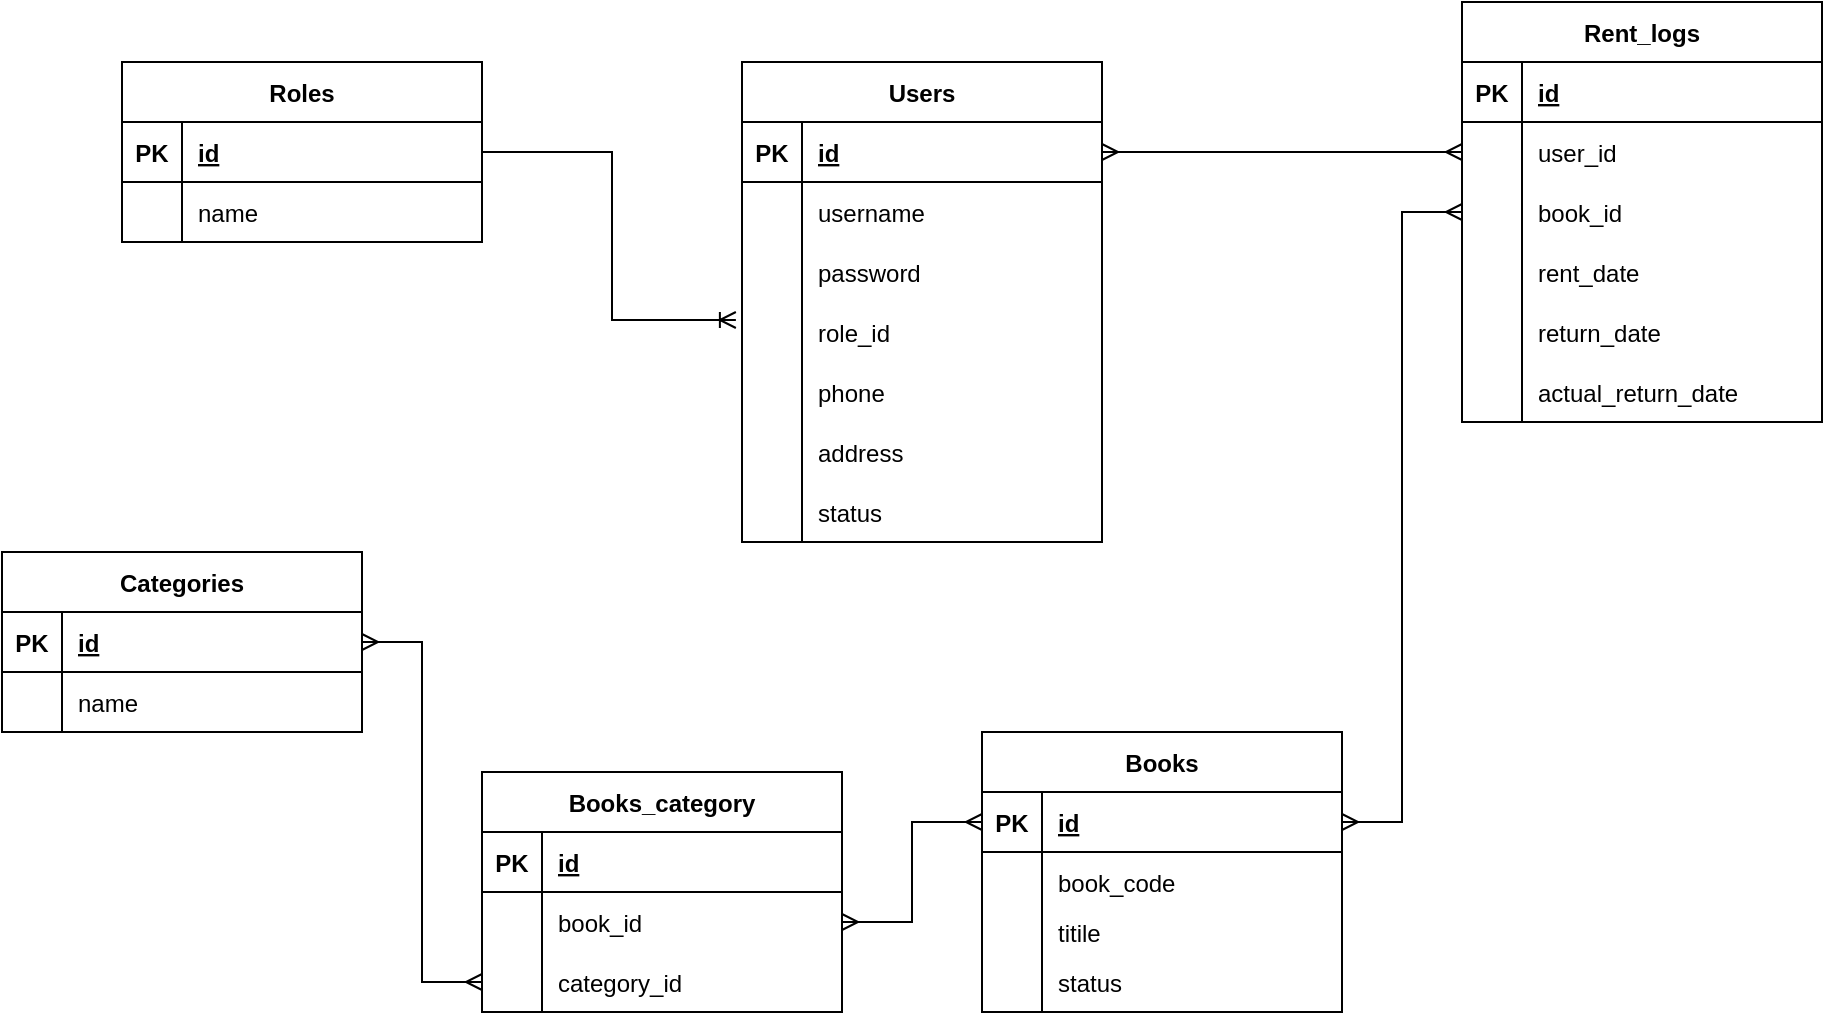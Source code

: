<mxfile version="18.1.3" type="device"><diagram id="Ax_fe0O2EvvG6XMvLi18" name="Page-1"><mxGraphModel dx="1422" dy="762" grid="1" gridSize="10" guides="1" tooltips="1" connect="1" arrows="1" fold="1" page="1" pageScale="1" pageWidth="827" pageHeight="1169" math="0" shadow="0"><root><mxCell id="0"/><mxCell id="1" parent="0"/><mxCell id="Ur9RmU40ptMVduxmUcYu-1" value="Roles" style="shape=table;startSize=30;container=1;collapsible=1;childLayout=tableLayout;fixedRows=1;rowLines=0;fontStyle=1;align=center;resizeLast=1;" parent="1" vertex="1"><mxGeometry x="100" y="110" width="180" height="90" as="geometry"/></mxCell><mxCell id="Ur9RmU40ptMVduxmUcYu-2" value="" style="shape=tableRow;horizontal=0;startSize=0;swimlaneHead=0;swimlaneBody=0;fillColor=none;collapsible=0;dropTarget=0;points=[[0,0.5],[1,0.5]];portConstraint=eastwest;top=0;left=0;right=0;bottom=1;" parent="Ur9RmU40ptMVduxmUcYu-1" vertex="1"><mxGeometry y="30" width="180" height="30" as="geometry"/></mxCell><mxCell id="Ur9RmU40ptMVduxmUcYu-3" value="PK" style="shape=partialRectangle;connectable=0;fillColor=none;top=0;left=0;bottom=0;right=0;fontStyle=1;overflow=hidden;" parent="Ur9RmU40ptMVduxmUcYu-2" vertex="1"><mxGeometry width="30" height="30" as="geometry"><mxRectangle width="30" height="30" as="alternateBounds"/></mxGeometry></mxCell><mxCell id="Ur9RmU40ptMVduxmUcYu-4" value="id" style="shape=partialRectangle;connectable=0;fillColor=none;top=0;left=0;bottom=0;right=0;align=left;spacingLeft=6;fontStyle=5;overflow=hidden;" parent="Ur9RmU40ptMVduxmUcYu-2" vertex="1"><mxGeometry x="30" width="150" height="30" as="geometry"><mxRectangle width="150" height="30" as="alternateBounds"/></mxGeometry></mxCell><mxCell id="Ur9RmU40ptMVduxmUcYu-5" value="" style="shape=tableRow;horizontal=0;startSize=0;swimlaneHead=0;swimlaneBody=0;fillColor=none;collapsible=0;dropTarget=0;points=[[0,0.5],[1,0.5]];portConstraint=eastwest;top=0;left=0;right=0;bottom=0;" parent="Ur9RmU40ptMVduxmUcYu-1" vertex="1"><mxGeometry y="60" width="180" height="30" as="geometry"/></mxCell><mxCell id="Ur9RmU40ptMVduxmUcYu-6" value="" style="shape=partialRectangle;connectable=0;fillColor=none;top=0;left=0;bottom=0;right=0;editable=1;overflow=hidden;" parent="Ur9RmU40ptMVduxmUcYu-5" vertex="1"><mxGeometry width="30" height="30" as="geometry"><mxRectangle width="30" height="30" as="alternateBounds"/></mxGeometry></mxCell><mxCell id="Ur9RmU40ptMVduxmUcYu-7" value="name" style="shape=partialRectangle;connectable=0;fillColor=none;top=0;left=0;bottom=0;right=0;align=left;spacingLeft=6;overflow=hidden;" parent="Ur9RmU40ptMVduxmUcYu-5" vertex="1"><mxGeometry x="30" width="150" height="30" as="geometry"><mxRectangle width="150" height="30" as="alternateBounds"/></mxGeometry></mxCell><mxCell id="Ur9RmU40ptMVduxmUcYu-14" value="Users" style="shape=table;startSize=30;container=1;collapsible=1;childLayout=tableLayout;fixedRows=1;rowLines=0;fontStyle=1;align=center;resizeLast=1;" parent="1" vertex="1"><mxGeometry x="410" y="110" width="180" height="240" as="geometry"/></mxCell><mxCell id="Ur9RmU40ptMVduxmUcYu-15" value="" style="shape=tableRow;horizontal=0;startSize=0;swimlaneHead=0;swimlaneBody=0;fillColor=none;collapsible=0;dropTarget=0;points=[[0,0.5],[1,0.5]];portConstraint=eastwest;top=0;left=0;right=0;bottom=1;" parent="Ur9RmU40ptMVduxmUcYu-14" vertex="1"><mxGeometry y="30" width="180" height="30" as="geometry"/></mxCell><mxCell id="Ur9RmU40ptMVduxmUcYu-16" value="PK" style="shape=partialRectangle;connectable=0;fillColor=none;top=0;left=0;bottom=0;right=0;fontStyle=1;overflow=hidden;" parent="Ur9RmU40ptMVduxmUcYu-15" vertex="1"><mxGeometry width="30" height="30" as="geometry"><mxRectangle width="30" height="30" as="alternateBounds"/></mxGeometry></mxCell><mxCell id="Ur9RmU40ptMVduxmUcYu-17" value="id" style="shape=partialRectangle;connectable=0;fillColor=none;top=0;left=0;bottom=0;right=0;align=left;spacingLeft=6;fontStyle=5;overflow=hidden;" parent="Ur9RmU40ptMVduxmUcYu-15" vertex="1"><mxGeometry x="30" width="150" height="30" as="geometry"><mxRectangle width="150" height="30" as="alternateBounds"/></mxGeometry></mxCell><mxCell id="Ur9RmU40ptMVduxmUcYu-18" value="" style="shape=tableRow;horizontal=0;startSize=0;swimlaneHead=0;swimlaneBody=0;fillColor=none;collapsible=0;dropTarget=0;points=[[0,0.5],[1,0.5]];portConstraint=eastwest;top=0;left=0;right=0;bottom=0;" parent="Ur9RmU40ptMVduxmUcYu-14" vertex="1"><mxGeometry y="60" width="180" height="30" as="geometry"/></mxCell><mxCell id="Ur9RmU40ptMVduxmUcYu-19" value="" style="shape=partialRectangle;connectable=0;fillColor=none;top=0;left=0;bottom=0;right=0;editable=1;overflow=hidden;" parent="Ur9RmU40ptMVduxmUcYu-18" vertex="1"><mxGeometry width="30" height="30" as="geometry"><mxRectangle width="30" height="30" as="alternateBounds"/></mxGeometry></mxCell><mxCell id="Ur9RmU40ptMVduxmUcYu-20" value="username" style="shape=partialRectangle;connectable=0;fillColor=none;top=0;left=0;bottom=0;right=0;align=left;spacingLeft=6;overflow=hidden;" parent="Ur9RmU40ptMVduxmUcYu-18" vertex="1"><mxGeometry x="30" width="150" height="30" as="geometry"><mxRectangle width="150" height="30" as="alternateBounds"/></mxGeometry></mxCell><mxCell id="Ur9RmU40ptMVduxmUcYu-21" value="" style="shape=tableRow;horizontal=0;startSize=0;swimlaneHead=0;swimlaneBody=0;fillColor=none;collapsible=0;dropTarget=0;points=[[0,0.5],[1,0.5]];portConstraint=eastwest;top=0;left=0;right=0;bottom=0;" parent="Ur9RmU40ptMVduxmUcYu-14" vertex="1"><mxGeometry y="90" width="180" height="30" as="geometry"/></mxCell><mxCell id="Ur9RmU40ptMVduxmUcYu-22" value="" style="shape=partialRectangle;connectable=0;fillColor=none;top=0;left=0;bottom=0;right=0;editable=1;overflow=hidden;" parent="Ur9RmU40ptMVduxmUcYu-21" vertex="1"><mxGeometry width="30" height="30" as="geometry"><mxRectangle width="30" height="30" as="alternateBounds"/></mxGeometry></mxCell><mxCell id="Ur9RmU40ptMVduxmUcYu-23" value="password" style="shape=partialRectangle;connectable=0;fillColor=none;top=0;left=0;bottom=0;right=0;align=left;spacingLeft=6;overflow=hidden;" parent="Ur9RmU40ptMVduxmUcYu-21" vertex="1"><mxGeometry x="30" width="150" height="30" as="geometry"><mxRectangle width="150" height="30" as="alternateBounds"/></mxGeometry></mxCell><mxCell id="Ur9RmU40ptMVduxmUcYu-24" value="" style="shape=tableRow;horizontal=0;startSize=0;swimlaneHead=0;swimlaneBody=0;fillColor=none;collapsible=0;dropTarget=0;points=[[0,0.5],[1,0.5]];portConstraint=eastwest;top=0;left=0;right=0;bottom=0;" parent="Ur9RmU40ptMVduxmUcYu-14" vertex="1"><mxGeometry y="120" width="180" height="30" as="geometry"/></mxCell><mxCell id="Ur9RmU40ptMVduxmUcYu-25" value="" style="shape=partialRectangle;connectable=0;fillColor=none;top=0;left=0;bottom=0;right=0;editable=1;overflow=hidden;" parent="Ur9RmU40ptMVduxmUcYu-24" vertex="1"><mxGeometry width="30" height="30" as="geometry"><mxRectangle width="30" height="30" as="alternateBounds"/></mxGeometry></mxCell><mxCell id="Ur9RmU40ptMVduxmUcYu-26" value="role_id" style="shape=partialRectangle;connectable=0;fillColor=none;top=0;left=0;bottom=0;right=0;align=left;spacingLeft=6;overflow=hidden;" parent="Ur9RmU40ptMVduxmUcYu-24" vertex="1"><mxGeometry x="30" width="150" height="30" as="geometry"><mxRectangle width="150" height="30" as="alternateBounds"/></mxGeometry></mxCell><mxCell id="Ur9RmU40ptMVduxmUcYu-27" value="" style="shape=tableRow;horizontal=0;startSize=0;swimlaneHead=0;swimlaneBody=0;fillColor=none;collapsible=0;dropTarget=0;points=[[0,0.5],[1,0.5]];portConstraint=eastwest;top=0;left=0;right=0;bottom=0;" parent="Ur9RmU40ptMVduxmUcYu-14" vertex="1"><mxGeometry y="150" width="180" height="30" as="geometry"/></mxCell><mxCell id="Ur9RmU40ptMVduxmUcYu-28" value="" style="shape=partialRectangle;connectable=0;fillColor=none;top=0;left=0;bottom=0;right=0;editable=1;overflow=hidden;" parent="Ur9RmU40ptMVduxmUcYu-27" vertex="1"><mxGeometry width="30" height="30" as="geometry"><mxRectangle width="30" height="30" as="alternateBounds"/></mxGeometry></mxCell><mxCell id="Ur9RmU40ptMVduxmUcYu-29" value="phone" style="shape=partialRectangle;connectable=0;fillColor=none;top=0;left=0;bottom=0;right=0;align=left;spacingLeft=6;overflow=hidden;" parent="Ur9RmU40ptMVduxmUcYu-27" vertex="1"><mxGeometry x="30" width="150" height="30" as="geometry"><mxRectangle width="150" height="30" as="alternateBounds"/></mxGeometry></mxCell><mxCell id="Ur9RmU40ptMVduxmUcYu-30" value="" style="shape=tableRow;horizontal=0;startSize=0;swimlaneHead=0;swimlaneBody=0;fillColor=none;collapsible=0;dropTarget=0;points=[[0,0.5],[1,0.5]];portConstraint=eastwest;top=0;left=0;right=0;bottom=0;" parent="Ur9RmU40ptMVduxmUcYu-14" vertex="1"><mxGeometry y="180" width="180" height="30" as="geometry"/></mxCell><mxCell id="Ur9RmU40ptMVduxmUcYu-31" value="" style="shape=partialRectangle;connectable=0;fillColor=none;top=0;left=0;bottom=0;right=0;editable=1;overflow=hidden;" parent="Ur9RmU40ptMVduxmUcYu-30" vertex="1"><mxGeometry width="30" height="30" as="geometry"><mxRectangle width="30" height="30" as="alternateBounds"/></mxGeometry></mxCell><mxCell id="Ur9RmU40ptMVduxmUcYu-32" value="address" style="shape=partialRectangle;connectable=0;fillColor=none;top=0;left=0;bottom=0;right=0;align=left;spacingLeft=6;overflow=hidden;" parent="Ur9RmU40ptMVduxmUcYu-30" vertex="1"><mxGeometry x="30" width="150" height="30" as="geometry"><mxRectangle width="150" height="30" as="alternateBounds"/></mxGeometry></mxCell><mxCell id="Ur9RmU40ptMVduxmUcYu-35" value="" style="shape=tableRow;horizontal=0;startSize=0;swimlaneHead=0;swimlaneBody=0;fillColor=none;collapsible=0;dropTarget=0;points=[[0,0.5],[1,0.5]];portConstraint=eastwest;top=0;left=0;right=0;bottom=0;" parent="Ur9RmU40ptMVduxmUcYu-14" vertex="1"><mxGeometry y="210" width="180" height="30" as="geometry"/></mxCell><mxCell id="Ur9RmU40ptMVduxmUcYu-36" value="" style="shape=partialRectangle;connectable=0;fillColor=none;top=0;left=0;bottom=0;right=0;editable=1;overflow=hidden;" parent="Ur9RmU40ptMVduxmUcYu-35" vertex="1"><mxGeometry width="30" height="30" as="geometry"><mxRectangle width="30" height="30" as="alternateBounds"/></mxGeometry></mxCell><mxCell id="Ur9RmU40ptMVduxmUcYu-37" value="status" style="shape=partialRectangle;connectable=0;fillColor=none;top=0;left=0;bottom=0;right=0;align=left;spacingLeft=6;overflow=hidden;" parent="Ur9RmU40ptMVduxmUcYu-35" vertex="1"><mxGeometry x="30" width="150" height="30" as="geometry"><mxRectangle width="150" height="30" as="alternateBounds"/></mxGeometry></mxCell><mxCell id="Ur9RmU40ptMVduxmUcYu-38" value="" style="edgeStyle=orthogonalEdgeStyle;fontSize=12;html=1;endArrow=ERoneToMany;rounded=0;exitX=1;exitY=0.5;exitDx=0;exitDy=0;entryX=-0.017;entryY=0.3;entryDx=0;entryDy=0;entryPerimeter=0;" parent="1" source="Ur9RmU40ptMVduxmUcYu-2" target="Ur9RmU40ptMVduxmUcYu-24" edge="1"><mxGeometry width="100" height="100" relative="1" as="geometry"><mxPoint x="260" y="240" as="sourcePoint"/><mxPoint x="360" y="140" as="targetPoint"/></mxGeometry></mxCell><mxCell id="_3pKEeyRgQhNX-gaLi7O-11" value="Categories" style="shape=table;startSize=30;container=1;collapsible=1;childLayout=tableLayout;fixedRows=1;rowLines=0;fontStyle=1;align=center;resizeLast=1;" vertex="1" parent="1"><mxGeometry x="40" y="355" width="180" height="90" as="geometry"/></mxCell><mxCell id="_3pKEeyRgQhNX-gaLi7O-12" value="" style="shape=tableRow;horizontal=0;startSize=0;swimlaneHead=0;swimlaneBody=0;fillColor=none;collapsible=0;dropTarget=0;points=[[0,0.5],[1,0.5]];portConstraint=eastwest;top=0;left=0;right=0;bottom=1;" vertex="1" parent="_3pKEeyRgQhNX-gaLi7O-11"><mxGeometry y="30" width="180" height="30" as="geometry"/></mxCell><mxCell id="_3pKEeyRgQhNX-gaLi7O-13" value="PK" style="shape=partialRectangle;connectable=0;fillColor=none;top=0;left=0;bottom=0;right=0;fontStyle=1;overflow=hidden;" vertex="1" parent="_3pKEeyRgQhNX-gaLi7O-12"><mxGeometry width="30" height="30" as="geometry"><mxRectangle width="30" height="30" as="alternateBounds"/></mxGeometry></mxCell><mxCell id="_3pKEeyRgQhNX-gaLi7O-14" value="id" style="shape=partialRectangle;connectable=0;fillColor=none;top=0;left=0;bottom=0;right=0;align=left;spacingLeft=6;fontStyle=5;overflow=hidden;" vertex="1" parent="_3pKEeyRgQhNX-gaLi7O-12"><mxGeometry x="30" width="150" height="30" as="geometry"><mxRectangle width="150" height="30" as="alternateBounds"/></mxGeometry></mxCell><mxCell id="_3pKEeyRgQhNX-gaLi7O-15" value="" style="shape=tableRow;horizontal=0;startSize=0;swimlaneHead=0;swimlaneBody=0;fillColor=none;collapsible=0;dropTarget=0;points=[[0,0.5],[1,0.5]];portConstraint=eastwest;top=0;left=0;right=0;bottom=0;" vertex="1" parent="_3pKEeyRgQhNX-gaLi7O-11"><mxGeometry y="60" width="180" height="30" as="geometry"/></mxCell><mxCell id="_3pKEeyRgQhNX-gaLi7O-16" value="" style="shape=partialRectangle;connectable=0;fillColor=none;top=0;left=0;bottom=0;right=0;editable=1;overflow=hidden;" vertex="1" parent="_3pKEeyRgQhNX-gaLi7O-15"><mxGeometry width="30" height="30" as="geometry"><mxRectangle width="30" height="30" as="alternateBounds"/></mxGeometry></mxCell><mxCell id="_3pKEeyRgQhNX-gaLi7O-17" value="name" style="shape=partialRectangle;connectable=0;fillColor=none;top=0;left=0;bottom=0;right=0;align=left;spacingLeft=6;overflow=hidden;" vertex="1" parent="_3pKEeyRgQhNX-gaLi7O-15"><mxGeometry x="30" width="150" height="30" as="geometry"><mxRectangle width="150" height="30" as="alternateBounds"/></mxGeometry></mxCell><mxCell id="_3pKEeyRgQhNX-gaLi7O-18" value="Books" style="shape=table;startSize=30;container=1;collapsible=1;childLayout=tableLayout;fixedRows=1;rowLines=0;fontStyle=1;align=center;resizeLast=1;" vertex="1" parent="1"><mxGeometry x="530" y="445" width="180" height="140" as="geometry"/></mxCell><mxCell id="_3pKEeyRgQhNX-gaLi7O-19" value="" style="shape=tableRow;horizontal=0;startSize=0;swimlaneHead=0;swimlaneBody=0;fillColor=none;collapsible=0;dropTarget=0;points=[[0,0.5],[1,0.5]];portConstraint=eastwest;top=0;left=0;right=0;bottom=1;" vertex="1" parent="_3pKEeyRgQhNX-gaLi7O-18"><mxGeometry y="30" width="180" height="30" as="geometry"/></mxCell><mxCell id="_3pKEeyRgQhNX-gaLi7O-20" value="PK" style="shape=partialRectangle;connectable=0;fillColor=none;top=0;left=0;bottom=0;right=0;fontStyle=1;overflow=hidden;" vertex="1" parent="_3pKEeyRgQhNX-gaLi7O-19"><mxGeometry width="30" height="30" as="geometry"><mxRectangle width="30" height="30" as="alternateBounds"/></mxGeometry></mxCell><mxCell id="_3pKEeyRgQhNX-gaLi7O-21" value="id" style="shape=partialRectangle;connectable=0;fillColor=none;top=0;left=0;bottom=0;right=0;align=left;spacingLeft=6;fontStyle=5;overflow=hidden;" vertex="1" parent="_3pKEeyRgQhNX-gaLi7O-19"><mxGeometry x="30" width="150" height="30" as="geometry"><mxRectangle width="150" height="30" as="alternateBounds"/></mxGeometry></mxCell><mxCell id="_3pKEeyRgQhNX-gaLi7O-22" value="" style="shape=tableRow;horizontal=0;startSize=0;swimlaneHead=0;swimlaneBody=0;fillColor=none;collapsible=0;dropTarget=0;points=[[0,0.5],[1,0.5]];portConstraint=eastwest;top=0;left=0;right=0;bottom=0;" vertex="1" parent="_3pKEeyRgQhNX-gaLi7O-18"><mxGeometry y="60" width="180" height="30" as="geometry"/></mxCell><mxCell id="_3pKEeyRgQhNX-gaLi7O-23" value="" style="shape=partialRectangle;connectable=0;fillColor=none;top=0;left=0;bottom=0;right=0;editable=1;overflow=hidden;" vertex="1" parent="_3pKEeyRgQhNX-gaLi7O-22"><mxGeometry width="30" height="30" as="geometry"><mxRectangle width="30" height="30" as="alternateBounds"/></mxGeometry></mxCell><mxCell id="_3pKEeyRgQhNX-gaLi7O-24" value="book_code" style="shape=partialRectangle;connectable=0;fillColor=none;top=0;left=0;bottom=0;right=0;align=left;spacingLeft=6;overflow=hidden;" vertex="1" parent="_3pKEeyRgQhNX-gaLi7O-22"><mxGeometry x="30" width="150" height="30" as="geometry"><mxRectangle width="150" height="30" as="alternateBounds"/></mxGeometry></mxCell><mxCell id="_3pKEeyRgQhNX-gaLi7O-25" value="" style="shape=tableRow;horizontal=0;startSize=0;swimlaneHead=0;swimlaneBody=0;fillColor=none;collapsible=0;dropTarget=0;points=[[0,0.5],[1,0.5]];portConstraint=eastwest;top=0;left=0;right=0;bottom=0;" vertex="1" parent="_3pKEeyRgQhNX-gaLi7O-18"><mxGeometry y="90" width="180" height="20" as="geometry"/></mxCell><mxCell id="_3pKEeyRgQhNX-gaLi7O-26" value="" style="shape=partialRectangle;connectable=0;fillColor=none;top=0;left=0;bottom=0;right=0;editable=1;overflow=hidden;" vertex="1" parent="_3pKEeyRgQhNX-gaLi7O-25"><mxGeometry width="30" height="20" as="geometry"><mxRectangle width="30" height="20" as="alternateBounds"/></mxGeometry></mxCell><mxCell id="_3pKEeyRgQhNX-gaLi7O-27" value="titile" style="shape=partialRectangle;connectable=0;fillColor=none;top=0;left=0;bottom=0;right=0;align=left;spacingLeft=6;overflow=hidden;" vertex="1" parent="_3pKEeyRgQhNX-gaLi7O-25"><mxGeometry x="30" width="150" height="20" as="geometry"><mxRectangle width="150" height="20" as="alternateBounds"/></mxGeometry></mxCell><mxCell id="_3pKEeyRgQhNX-gaLi7O-28" value="" style="shape=tableRow;horizontal=0;startSize=0;swimlaneHead=0;swimlaneBody=0;fillColor=none;collapsible=0;dropTarget=0;points=[[0,0.5],[1,0.5]];portConstraint=eastwest;top=0;left=0;right=0;bottom=0;" vertex="1" parent="_3pKEeyRgQhNX-gaLi7O-18"><mxGeometry y="110" width="180" height="30" as="geometry"/></mxCell><mxCell id="_3pKEeyRgQhNX-gaLi7O-29" value="" style="shape=partialRectangle;connectable=0;fillColor=none;top=0;left=0;bottom=0;right=0;editable=1;overflow=hidden;" vertex="1" parent="_3pKEeyRgQhNX-gaLi7O-28"><mxGeometry width="30" height="30" as="geometry"><mxRectangle width="30" height="30" as="alternateBounds"/></mxGeometry></mxCell><mxCell id="_3pKEeyRgQhNX-gaLi7O-30" value="status" style="shape=partialRectangle;connectable=0;fillColor=none;top=0;left=0;bottom=0;right=0;align=left;spacingLeft=6;overflow=hidden;" vertex="1" parent="_3pKEeyRgQhNX-gaLi7O-28"><mxGeometry x="30" width="150" height="30" as="geometry"><mxRectangle width="150" height="30" as="alternateBounds"/></mxGeometry></mxCell><mxCell id="_3pKEeyRgQhNX-gaLi7O-38" value="Books_category" style="shape=table;startSize=30;container=1;collapsible=1;childLayout=tableLayout;fixedRows=1;rowLines=0;fontStyle=1;align=center;resizeLast=1;" vertex="1" parent="1"><mxGeometry x="280" y="465" width="180" height="120" as="geometry"/></mxCell><mxCell id="_3pKEeyRgQhNX-gaLi7O-39" value="" style="shape=tableRow;horizontal=0;startSize=0;swimlaneHead=0;swimlaneBody=0;fillColor=none;collapsible=0;dropTarget=0;points=[[0,0.5],[1,0.5]];portConstraint=eastwest;top=0;left=0;right=0;bottom=1;" vertex="1" parent="_3pKEeyRgQhNX-gaLi7O-38"><mxGeometry y="30" width="180" height="30" as="geometry"/></mxCell><mxCell id="_3pKEeyRgQhNX-gaLi7O-40" value="PK" style="shape=partialRectangle;connectable=0;fillColor=none;top=0;left=0;bottom=0;right=0;fontStyle=1;overflow=hidden;" vertex="1" parent="_3pKEeyRgQhNX-gaLi7O-39"><mxGeometry width="30" height="30" as="geometry"><mxRectangle width="30" height="30" as="alternateBounds"/></mxGeometry></mxCell><mxCell id="_3pKEeyRgQhNX-gaLi7O-41" value="id" style="shape=partialRectangle;connectable=0;fillColor=none;top=0;left=0;bottom=0;right=0;align=left;spacingLeft=6;fontStyle=5;overflow=hidden;" vertex="1" parent="_3pKEeyRgQhNX-gaLi7O-39"><mxGeometry x="30" width="150" height="30" as="geometry"><mxRectangle width="150" height="30" as="alternateBounds"/></mxGeometry></mxCell><mxCell id="_3pKEeyRgQhNX-gaLi7O-42" value="" style="shape=tableRow;horizontal=0;startSize=0;swimlaneHead=0;swimlaneBody=0;fillColor=none;collapsible=0;dropTarget=0;points=[[0,0.5],[1,0.5]];portConstraint=eastwest;top=0;left=0;right=0;bottom=0;" vertex="1" parent="_3pKEeyRgQhNX-gaLi7O-38"><mxGeometry y="60" width="180" height="30" as="geometry"/></mxCell><mxCell id="_3pKEeyRgQhNX-gaLi7O-43" value="" style="shape=partialRectangle;connectable=0;fillColor=none;top=0;left=0;bottom=0;right=0;editable=1;overflow=hidden;" vertex="1" parent="_3pKEeyRgQhNX-gaLi7O-42"><mxGeometry width="30" height="30" as="geometry"><mxRectangle width="30" height="30" as="alternateBounds"/></mxGeometry></mxCell><mxCell id="_3pKEeyRgQhNX-gaLi7O-44" value="book_id" style="shape=partialRectangle;connectable=0;fillColor=none;top=0;left=0;bottom=0;right=0;align=left;spacingLeft=6;overflow=hidden;" vertex="1" parent="_3pKEeyRgQhNX-gaLi7O-42"><mxGeometry x="30" width="150" height="30" as="geometry"><mxRectangle width="150" height="30" as="alternateBounds"/></mxGeometry></mxCell><mxCell id="_3pKEeyRgQhNX-gaLi7O-45" value="" style="shape=tableRow;horizontal=0;startSize=0;swimlaneHead=0;swimlaneBody=0;fillColor=none;collapsible=0;dropTarget=0;points=[[0,0.5],[1,0.5]];portConstraint=eastwest;top=0;left=0;right=0;bottom=0;" vertex="1" parent="_3pKEeyRgQhNX-gaLi7O-38"><mxGeometry y="90" width="180" height="30" as="geometry"/></mxCell><mxCell id="_3pKEeyRgQhNX-gaLi7O-46" value="" style="shape=partialRectangle;connectable=0;fillColor=none;top=0;left=0;bottom=0;right=0;editable=1;overflow=hidden;" vertex="1" parent="_3pKEeyRgQhNX-gaLi7O-45"><mxGeometry width="30" height="30" as="geometry"><mxRectangle width="30" height="30" as="alternateBounds"/></mxGeometry></mxCell><mxCell id="_3pKEeyRgQhNX-gaLi7O-47" value="category_id" style="shape=partialRectangle;connectable=0;fillColor=none;top=0;left=0;bottom=0;right=0;align=left;spacingLeft=6;overflow=hidden;" vertex="1" parent="_3pKEeyRgQhNX-gaLi7O-45"><mxGeometry x="30" width="150" height="30" as="geometry"><mxRectangle width="150" height="30" as="alternateBounds"/></mxGeometry></mxCell><mxCell id="_3pKEeyRgQhNX-gaLi7O-63" value="" style="edgeStyle=orthogonalEdgeStyle;fontSize=12;html=1;endArrow=ERmany;startArrow=ERmany;rounded=0;entryX=0;entryY=0.5;entryDx=0;entryDy=0;exitX=1;exitY=0.5;exitDx=0;exitDy=0;" edge="1" parent="1" source="_3pKEeyRgQhNX-gaLi7O-42" target="_3pKEeyRgQhNX-gaLi7O-19"><mxGeometry width="100" height="100" relative="1" as="geometry"><mxPoint x="260" y="440" as="sourcePoint"/><mxPoint x="360" y="340" as="targetPoint"/></mxGeometry></mxCell><mxCell id="_3pKEeyRgQhNX-gaLi7O-64" value="" style="edgeStyle=entityRelationEdgeStyle;fontSize=12;html=1;endArrow=ERmany;startArrow=ERmany;rounded=0;exitX=1;exitY=0.5;exitDx=0;exitDy=0;entryX=0;entryY=0.5;entryDx=0;entryDy=0;" edge="1" parent="1" source="_3pKEeyRgQhNX-gaLi7O-12" target="_3pKEeyRgQhNX-gaLi7O-45"><mxGeometry width="100" height="100" relative="1" as="geometry"><mxPoint x="260" y="340" as="sourcePoint"/><mxPoint x="360" y="240" as="targetPoint"/></mxGeometry></mxCell><mxCell id="_3pKEeyRgQhNX-gaLi7O-65" value="Rent_logs" style="shape=table;startSize=30;container=1;collapsible=1;childLayout=tableLayout;fixedRows=1;rowLines=0;fontStyle=1;align=center;resizeLast=1;" vertex="1" parent="1"><mxGeometry x="770" y="80" width="180" height="210" as="geometry"/></mxCell><mxCell id="_3pKEeyRgQhNX-gaLi7O-66" value="" style="shape=tableRow;horizontal=0;startSize=0;swimlaneHead=0;swimlaneBody=0;fillColor=none;collapsible=0;dropTarget=0;points=[[0,0.5],[1,0.5]];portConstraint=eastwest;top=0;left=0;right=0;bottom=1;" vertex="1" parent="_3pKEeyRgQhNX-gaLi7O-65"><mxGeometry y="30" width="180" height="30" as="geometry"/></mxCell><mxCell id="_3pKEeyRgQhNX-gaLi7O-67" value="PK" style="shape=partialRectangle;connectable=0;fillColor=none;top=0;left=0;bottom=0;right=0;fontStyle=1;overflow=hidden;" vertex="1" parent="_3pKEeyRgQhNX-gaLi7O-66"><mxGeometry width="30" height="30" as="geometry"><mxRectangle width="30" height="30" as="alternateBounds"/></mxGeometry></mxCell><mxCell id="_3pKEeyRgQhNX-gaLi7O-68" value="id" style="shape=partialRectangle;connectable=0;fillColor=none;top=0;left=0;bottom=0;right=0;align=left;spacingLeft=6;fontStyle=5;overflow=hidden;" vertex="1" parent="_3pKEeyRgQhNX-gaLi7O-66"><mxGeometry x="30" width="150" height="30" as="geometry"><mxRectangle width="150" height="30" as="alternateBounds"/></mxGeometry></mxCell><mxCell id="_3pKEeyRgQhNX-gaLi7O-69" value="" style="shape=tableRow;horizontal=0;startSize=0;swimlaneHead=0;swimlaneBody=0;fillColor=none;collapsible=0;dropTarget=0;points=[[0,0.5],[1,0.5]];portConstraint=eastwest;top=0;left=0;right=0;bottom=0;" vertex="1" parent="_3pKEeyRgQhNX-gaLi7O-65"><mxGeometry y="60" width="180" height="30" as="geometry"/></mxCell><mxCell id="_3pKEeyRgQhNX-gaLi7O-70" value="" style="shape=partialRectangle;connectable=0;fillColor=none;top=0;left=0;bottom=0;right=0;editable=1;overflow=hidden;" vertex="1" parent="_3pKEeyRgQhNX-gaLi7O-69"><mxGeometry width="30" height="30" as="geometry"><mxRectangle width="30" height="30" as="alternateBounds"/></mxGeometry></mxCell><mxCell id="_3pKEeyRgQhNX-gaLi7O-71" value="user_id" style="shape=partialRectangle;connectable=0;fillColor=none;top=0;left=0;bottom=0;right=0;align=left;spacingLeft=6;overflow=hidden;" vertex="1" parent="_3pKEeyRgQhNX-gaLi7O-69"><mxGeometry x="30" width="150" height="30" as="geometry"><mxRectangle width="150" height="30" as="alternateBounds"/></mxGeometry></mxCell><mxCell id="_3pKEeyRgQhNX-gaLi7O-72" value="" style="shape=tableRow;horizontal=0;startSize=0;swimlaneHead=0;swimlaneBody=0;fillColor=none;collapsible=0;dropTarget=0;points=[[0,0.5],[1,0.5]];portConstraint=eastwest;top=0;left=0;right=0;bottom=0;" vertex="1" parent="_3pKEeyRgQhNX-gaLi7O-65"><mxGeometry y="90" width="180" height="30" as="geometry"/></mxCell><mxCell id="_3pKEeyRgQhNX-gaLi7O-73" value="" style="shape=partialRectangle;connectable=0;fillColor=none;top=0;left=0;bottom=0;right=0;editable=1;overflow=hidden;" vertex="1" parent="_3pKEeyRgQhNX-gaLi7O-72"><mxGeometry width="30" height="30" as="geometry"><mxRectangle width="30" height="30" as="alternateBounds"/></mxGeometry></mxCell><mxCell id="_3pKEeyRgQhNX-gaLi7O-74" value="book_id" style="shape=partialRectangle;connectable=0;fillColor=none;top=0;left=0;bottom=0;right=0;align=left;spacingLeft=6;overflow=hidden;" vertex="1" parent="_3pKEeyRgQhNX-gaLi7O-72"><mxGeometry x="30" width="150" height="30" as="geometry"><mxRectangle width="150" height="30" as="alternateBounds"/></mxGeometry></mxCell><mxCell id="_3pKEeyRgQhNX-gaLi7O-75" value="" style="shape=tableRow;horizontal=0;startSize=0;swimlaneHead=0;swimlaneBody=0;fillColor=none;collapsible=0;dropTarget=0;points=[[0,0.5],[1,0.5]];portConstraint=eastwest;top=0;left=0;right=0;bottom=0;" vertex="1" parent="_3pKEeyRgQhNX-gaLi7O-65"><mxGeometry y="120" width="180" height="30" as="geometry"/></mxCell><mxCell id="_3pKEeyRgQhNX-gaLi7O-76" value="" style="shape=partialRectangle;connectable=0;fillColor=none;top=0;left=0;bottom=0;right=0;editable=1;overflow=hidden;" vertex="1" parent="_3pKEeyRgQhNX-gaLi7O-75"><mxGeometry width="30" height="30" as="geometry"><mxRectangle width="30" height="30" as="alternateBounds"/></mxGeometry></mxCell><mxCell id="_3pKEeyRgQhNX-gaLi7O-77" value="rent_date" style="shape=partialRectangle;connectable=0;fillColor=none;top=0;left=0;bottom=0;right=0;align=left;spacingLeft=6;overflow=hidden;" vertex="1" parent="_3pKEeyRgQhNX-gaLi7O-75"><mxGeometry x="30" width="150" height="30" as="geometry"><mxRectangle width="150" height="30" as="alternateBounds"/></mxGeometry></mxCell><mxCell id="_3pKEeyRgQhNX-gaLi7O-78" value="" style="shape=tableRow;horizontal=0;startSize=0;swimlaneHead=0;swimlaneBody=0;fillColor=none;collapsible=0;dropTarget=0;points=[[0,0.5],[1,0.5]];portConstraint=eastwest;top=0;left=0;right=0;bottom=0;" vertex="1" parent="_3pKEeyRgQhNX-gaLi7O-65"><mxGeometry y="150" width="180" height="30" as="geometry"/></mxCell><mxCell id="_3pKEeyRgQhNX-gaLi7O-79" value="" style="shape=partialRectangle;connectable=0;fillColor=none;top=0;left=0;bottom=0;right=0;editable=1;overflow=hidden;" vertex="1" parent="_3pKEeyRgQhNX-gaLi7O-78"><mxGeometry width="30" height="30" as="geometry"><mxRectangle width="30" height="30" as="alternateBounds"/></mxGeometry></mxCell><mxCell id="_3pKEeyRgQhNX-gaLi7O-80" value="return_date" style="shape=partialRectangle;connectable=0;fillColor=none;top=0;left=0;bottom=0;right=0;align=left;spacingLeft=6;overflow=hidden;" vertex="1" parent="_3pKEeyRgQhNX-gaLi7O-78"><mxGeometry x="30" width="150" height="30" as="geometry"><mxRectangle width="150" height="30" as="alternateBounds"/></mxGeometry></mxCell><mxCell id="_3pKEeyRgQhNX-gaLi7O-81" value="" style="shape=tableRow;horizontal=0;startSize=0;swimlaneHead=0;swimlaneBody=0;fillColor=none;collapsible=0;dropTarget=0;points=[[0,0.5],[1,0.5]];portConstraint=eastwest;top=0;left=0;right=0;bottom=0;" vertex="1" parent="_3pKEeyRgQhNX-gaLi7O-65"><mxGeometry y="180" width="180" height="30" as="geometry"/></mxCell><mxCell id="_3pKEeyRgQhNX-gaLi7O-82" value="" style="shape=partialRectangle;connectable=0;fillColor=none;top=0;left=0;bottom=0;right=0;editable=1;overflow=hidden;" vertex="1" parent="_3pKEeyRgQhNX-gaLi7O-81"><mxGeometry width="30" height="30" as="geometry"><mxRectangle width="30" height="30" as="alternateBounds"/></mxGeometry></mxCell><mxCell id="_3pKEeyRgQhNX-gaLi7O-83" value="actual_return_date" style="shape=partialRectangle;connectable=0;fillColor=none;top=0;left=0;bottom=0;right=0;align=left;spacingLeft=6;overflow=hidden;" vertex="1" parent="_3pKEeyRgQhNX-gaLi7O-81"><mxGeometry x="30" width="150" height="30" as="geometry"><mxRectangle width="150" height="30" as="alternateBounds"/></mxGeometry></mxCell><mxCell id="_3pKEeyRgQhNX-gaLi7O-84" value="" style="edgeStyle=entityRelationEdgeStyle;fontSize=12;html=1;endArrow=ERmany;startArrow=ERmany;rounded=0;exitX=1;exitY=0.5;exitDx=0;exitDy=0;" edge="1" parent="1" source="_3pKEeyRgQhNX-gaLi7O-19" target="_3pKEeyRgQhNX-gaLi7O-72"><mxGeometry width="100" height="100" relative="1" as="geometry"><mxPoint x="440" y="340" as="sourcePoint"/><mxPoint x="670" y="227" as="targetPoint"/></mxGeometry></mxCell><mxCell id="_3pKEeyRgQhNX-gaLi7O-85" value="" style="edgeStyle=orthogonalEdgeStyle;fontSize=12;html=1;endArrow=ERmany;startArrow=ERmany;rounded=0;entryX=1;entryY=0.5;entryDx=0;entryDy=0;" edge="1" parent="1" source="_3pKEeyRgQhNX-gaLi7O-69" target="Ur9RmU40ptMVduxmUcYu-15"><mxGeometry width="100" height="100" relative="1" as="geometry"><mxPoint x="440" y="340" as="sourcePoint"/><mxPoint x="540" y="240" as="targetPoint"/></mxGeometry></mxCell></root></mxGraphModel></diagram></mxfile>